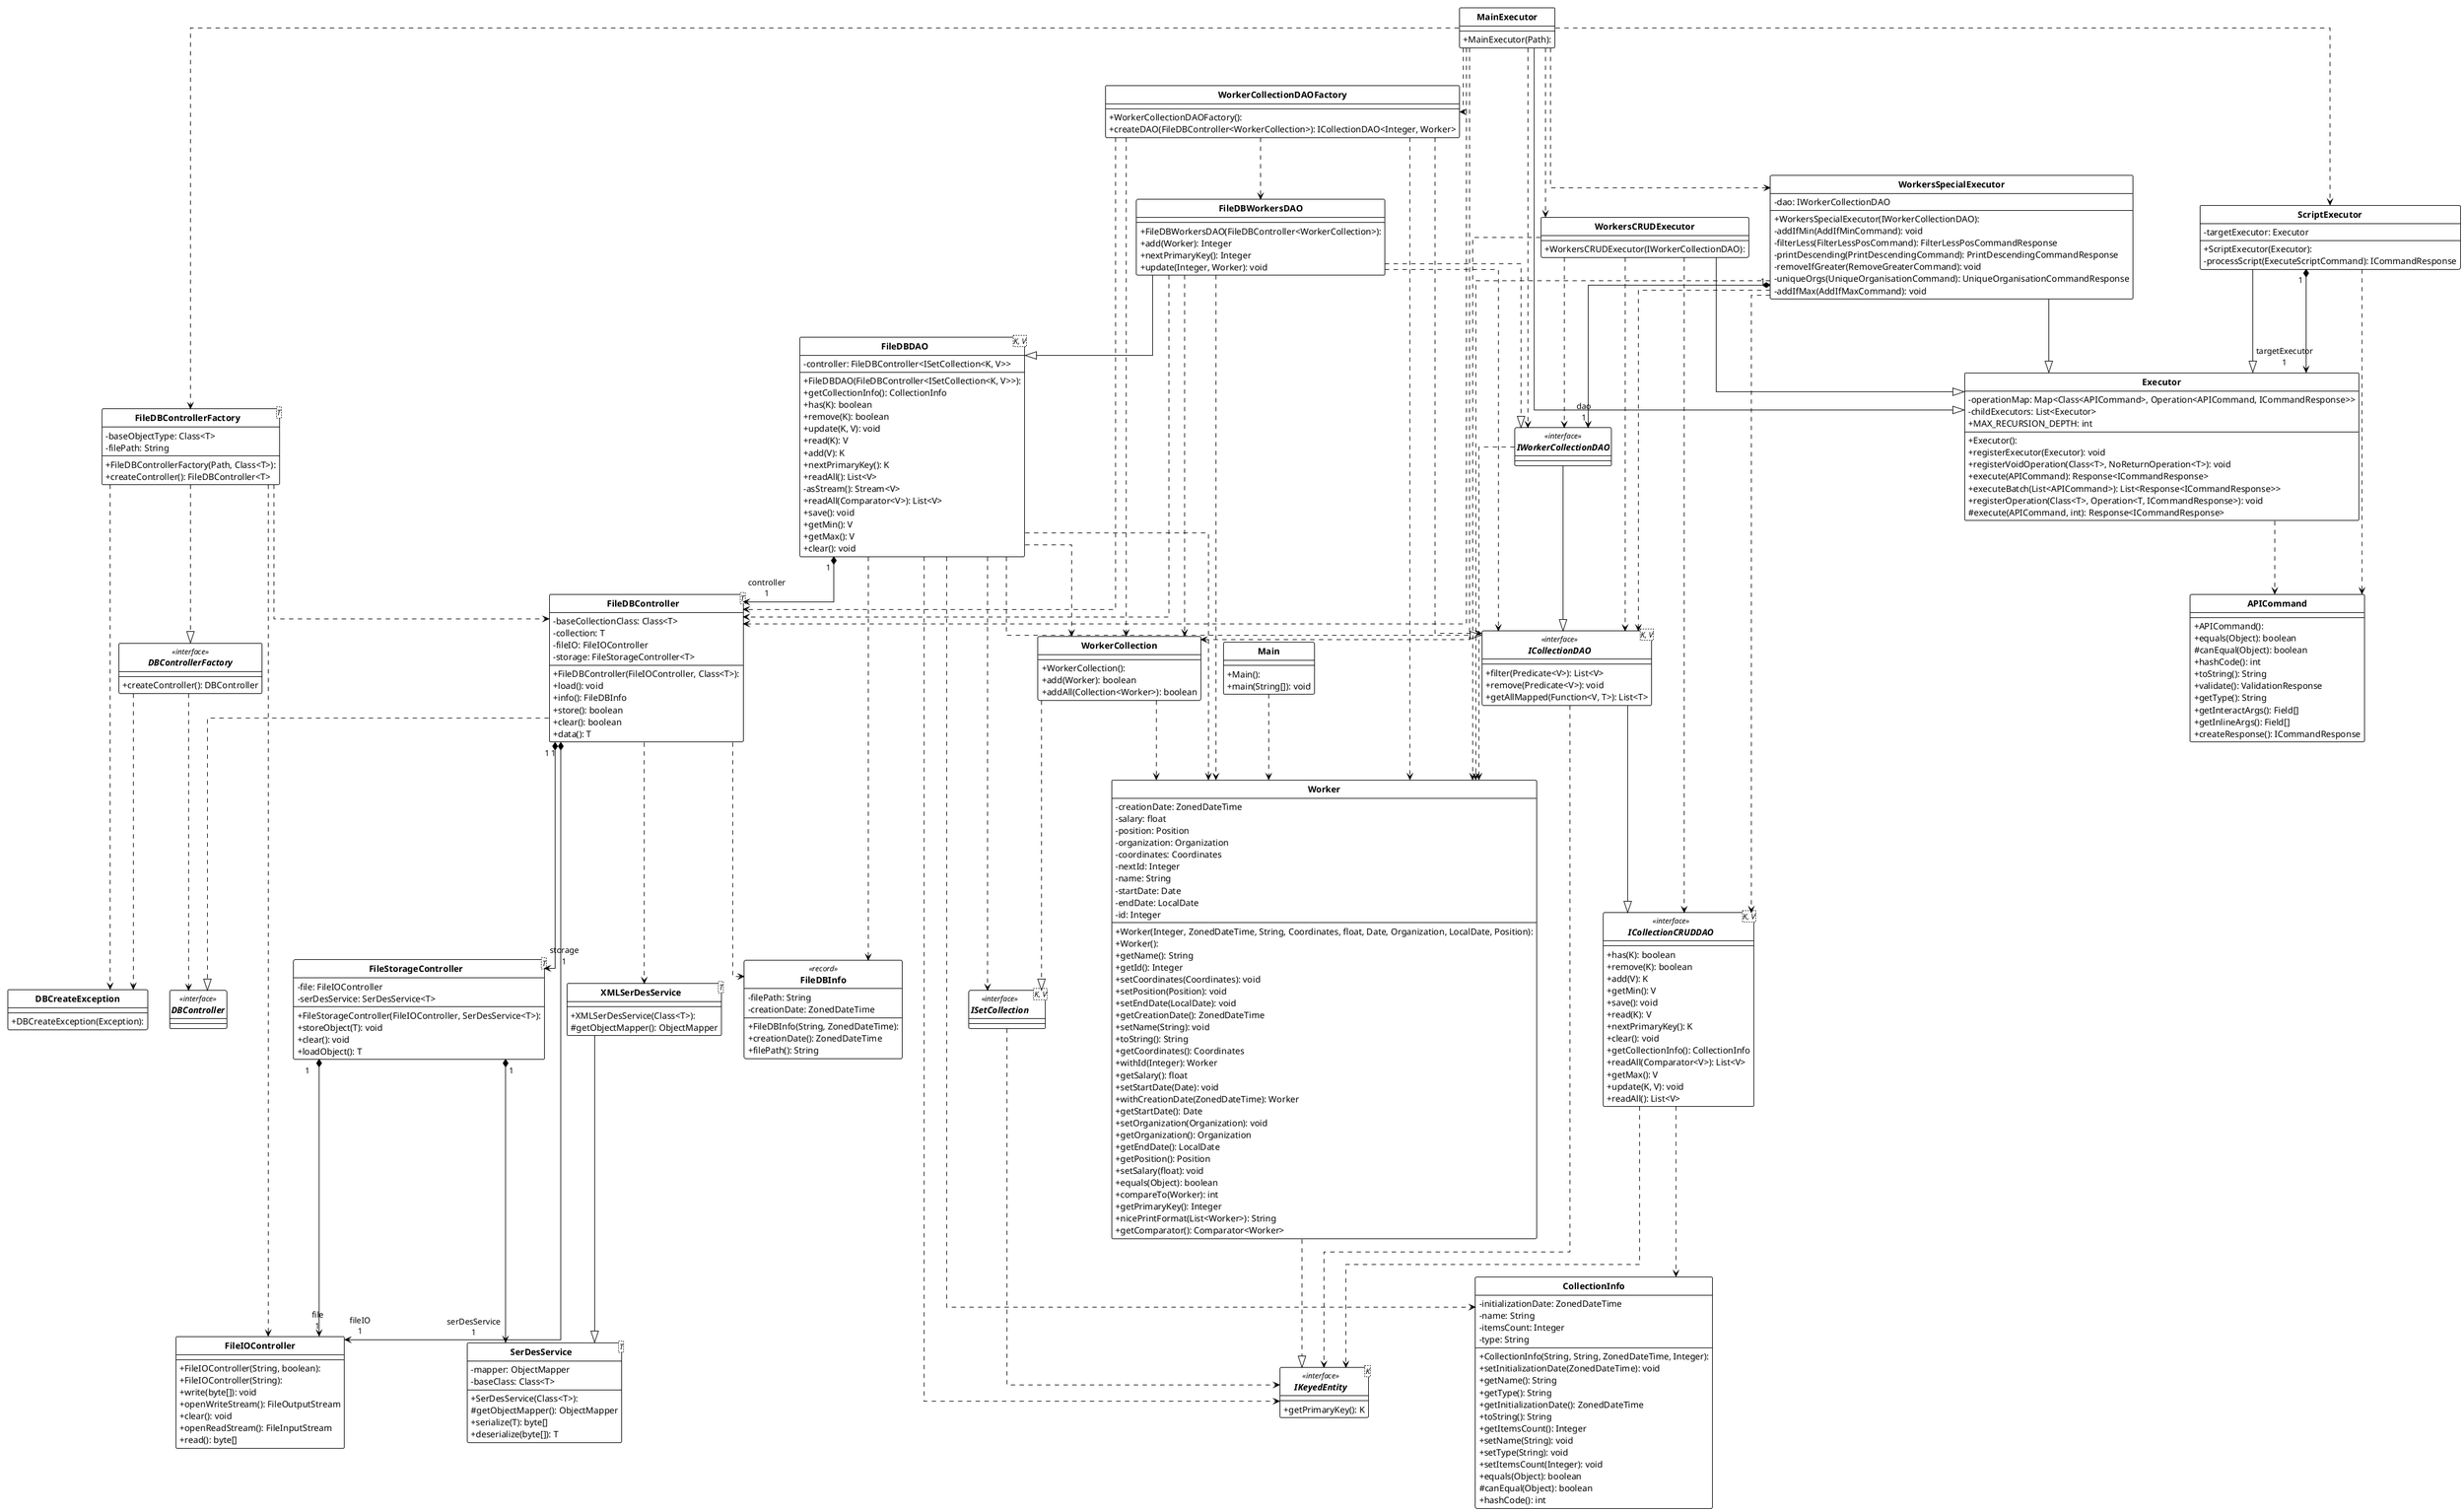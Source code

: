 
@startuml

!theme plain
top to bottom direction
skinparam linetype ortho
skinparam classAttributeIconSize 0
hide circle

<style>
classDiagram {
    class {
        header {
            FontStyle bold
        }
    }
}
</style>
!theme plain
top to bottom direction
skinparam linetype ortho

class APICommand {
  + APICommand(): 
  + equals(Object): boolean
  # canEqual(Object): boolean
  + hashCode(): int
  + toString(): String
  + validate(): ValidationResponse
  + getType(): String
  + getInteractArgs(): Field[]
  + getInlineArgs(): Field[]
  + createResponse(): ICommandResponse
}
class CollectionInfo {
  + CollectionInfo(String, String, ZonedDateTime, Integer): 
  - initializationDate: ZonedDateTime
  - name: String
  - itemsCount: Integer
  - type: String
  + setInitializationDate(ZonedDateTime): void
  + getName(): String
  + getType(): String
  + getInitializationDate(): ZonedDateTime
  + toString(): String
  + getItemsCount(): Integer
  + setName(String): void
  + setType(String): void
  + setItemsCount(Integer): void
  + equals(Object): boolean
  # canEqual(Object): boolean
  + hashCode(): int
}
interface DBController << interface >>
interface DBControllerFactory << interface >> {
  + createController(): DBController
}
class DBCreateException {
  + DBCreateException(Exception): 
}
class Executor {
  + Executor(): 
  - operationMap: Map<Class<APICommand>, Operation<APICommand, ICommandResponse>>
  - childExecutors: List<Executor>
  + MAX_RECURSION_DEPTH: int
  + registerExecutor(Executor): void
  + registerVoidOperation(Class<T>, NoReturnOperation<T>): void
  + execute(APICommand): Response<ICommandResponse>
  + executeBatch(List<APICommand>): List<Response<ICommandResponse>>
  + registerOperation(Class<T>, Operation<T, ICommandResponse>): void
  # execute(APICommand, int): Response<ICommandResponse>
}
class FileDBController<T> {
  + FileDBController(FileIOController, Class<T>): 
  - baseCollectionClass: Class<T>
  - collection: T
  - fileIO: FileIOController
  - storage: FileStorageController<T>
  + load(): void
  + info(): FileDBInfo
  + store(): boolean
  + clear(): boolean
  + data(): T
}
class FileDBControllerFactory<T> {
  + FileDBControllerFactory(Path, Class<T>): 
  - baseObjectType: Class<T>
  - filePath: String
  + createController(): FileDBController<T>
}
class FileDBDAO<K, V> {
  + FileDBDAO(FileDBController<ISetCollection<K, V>>): 
  - controller: FileDBController<ISetCollection<K, V>>
  + getCollectionInfo(): CollectionInfo
  + has(K): boolean
  + remove(K): boolean
  + update(K, V): void
  + read(K): V
  + add(V): K
  + nextPrimaryKey(): K
  + readAll(): List<V>
  - asStream(): Stream<V>
  + readAll(Comparator<V>): List<V>
  + save(): void
  + getMin(): V
  + getMax(): V
  + clear(): void
}
entity FileDBInfo << record >> {
  + FileDBInfo(String, ZonedDateTime): 
  - filePath: String
  - creationDate: ZonedDateTime
  + creationDate(): ZonedDateTime
  + filePath(): String
}
class FileDBWorkersDAO {
  + FileDBWorkersDAO(FileDBController<WorkerCollection>): 
  + add(Worker): Integer
  + nextPrimaryKey(): Integer
  + update(Integer, Worker): void
}
class FileIOController {
  + FileIOController(String, boolean): 
  + FileIOController(String): 
  + write(byte[]): void
  + openWriteStream(): FileOutputStream
  + clear(): void
  + openReadStream(): FileInputStream
  + read(): byte[]
}
class FileStorageController<T> {
  + FileStorageController(FileIOController, SerDesService<T>): 
  - file: FileIOController
  - serDesService: SerDesService<T>
  + storeObject(T): void
  + clear(): void
  + loadObject(): T
}
interface ICollectionCRUDDAO<K, V> << interface >> {
  + has(K): boolean
  + remove(K): boolean
  + add(V): K
  + getMin(): V
  + save(): void
  + read(K): V
  + nextPrimaryKey(): K
  + clear(): void
  + getCollectionInfo(): CollectionInfo
  + readAll(Comparator<V>): List<V>
  + getMax(): V
  + update(K, V): void
  + readAll(): List<V>
}
interface ICollectionDAO<K, V> << interface >> {
  + filter(Predicate<V>): List<V>
  + remove(Predicate<V>): void
  + getAllMapped(Function<V, T>): List<T>
}
interface IKeyedEntity<K> << interface >> {
  + getPrimaryKey(): K
}
interface ISetCollection<K, V> << interface >>
interface IWorkerCollectionDAO << interface >>
class Main {
  + Main(): 
  + main(String[]): void
}
class MainExecutor {
  + MainExecutor(Path): 
}
class ScriptExecutor {
  + ScriptExecutor(Executor): 
  - targetExecutor: Executor
  - processScript(ExecuteScriptCommand): ICommandResponse
}
class SerDesService<T> {
  + SerDesService(Class<T>): 
  - mapper: ObjectMapper
  - baseClass: Class<T>
  # getObjectMapper(): ObjectMapper
  + serialize(T): byte[]
  + deserialize(byte[]): T
}
class Worker {
  + Worker(Integer, ZonedDateTime, String, Coordinates, float, Date, Organization, LocalDate, Position): 
  + Worker(): 
  - creationDate: ZonedDateTime
  - salary: float
  - position: Position
  - organization: Organization
  - coordinates: Coordinates
  - nextId: Integer
  - name: String
  - startDate: Date
  - endDate: LocalDate
  - id: Integer
  + getName(): String
  + getId(): Integer
  + setCoordinates(Coordinates): void
  + setPosition(Position): void
  + setEndDate(LocalDate): void
  + getCreationDate(): ZonedDateTime
  + setName(String): void
  + toString(): String
  + getCoordinates(): Coordinates
  + withId(Integer): Worker
  + getSalary(): float
  + setStartDate(Date): void
  + withCreationDate(ZonedDateTime): Worker
  + getStartDate(): Date
  + setOrganization(Organization): void
  + getOrganization(): Organization
  + getEndDate(): LocalDate
  + getPosition(): Position
  + setSalary(float): void
  + equals(Object): boolean
  + compareTo(Worker): int
  + getPrimaryKey(): Integer
  + nicePrintFormat(List<Worker>): String
  + getComparator(): Comparator<Worker>
}
class WorkerCollection {
  + WorkerCollection(): 
  + add(Worker): boolean
  + addAll(Collection<Worker>): boolean
}
class WorkerCollectionDAOFactory {
  + WorkerCollectionDAOFactory(): 
  + createDAO(FileDBController<WorkerCollection>): ICollectionDAO<Integer, Worker>
}
class WorkersCRUDExecutor {
  + WorkersCRUDExecutor(IWorkerCollectionDAO): 
}
class WorkersSpecialExecutor {
  + WorkersSpecialExecutor(IWorkerCollectionDAO): 
  - dao: IWorkerCollectionDAO
  - addIfMin(AddIfMinCommand): void
  - filterLess(FilterLessPosCommand): FilterLessPosCommandResponse
  - printDescending(PrintDescendingCommand): PrintDescendingCommandResponse
  - removeIfGreater(RemoveGreaterCommand): void
  - uniqueOrgs(UniqueOrganisationCommand): UniqueOrganisationCommandResponse
  - addIfMax(AddIfMaxCommand): void
}
class XMLSerDesService<T> {
  + XMLSerDesService(Class<T>): 
  # getObjectMapper(): ObjectMapper
}

DBControllerFactory         ..>  DBController               
DBControllerFactory         ..>  DBCreateException          
Executor                    ..>  APICommand                 
FileDBController            ..^  DBController               
FileDBController            ..>  FileDBInfo                 
FileDBController           "1" *--> "fileIO\n1" FileIOController           
FileDBController           "1" *--> "storage\n1" FileStorageController      
FileDBController            ..>  XMLSerDesService           
FileDBControllerFactory     ..^  DBControllerFactory        
FileDBControllerFactory     ..>  DBCreateException          
FileDBControllerFactory     ..>  FileDBController           
FileDBControllerFactory     ..>  FileIOController           
FileDBDAO                   ..>  CollectionInfo             
FileDBDAO                  "1" *--> "controller\n1" FileDBController           
FileDBDAO                   ..>  FileDBInfo                 
FileDBDAO                   ..^  ICollectionDAO             
FileDBDAO                   ..>  IKeyedEntity               
FileDBDAO                   ..>  ISetCollection             
FileDBDAO                   ..>  Worker                     
FileDBDAO                   ..>  WorkerCollection           
FileDBWorkersDAO            ..>  FileDBController           
FileDBWorkersDAO            --^  FileDBDAO                  
FileDBWorkersDAO            ..>  ICollectionDAO             
FileDBWorkersDAO            ..^  IWorkerCollectionDAO       
FileDBWorkersDAO            ..>  Worker                     
FileDBWorkersDAO            ..>  WorkerCollection           
FileStorageController      "1" *--> "file\n1" FileIOController           
FileStorageController      "1" *--> "serDesService\n1" SerDesService              
ICollectionCRUDDAO          ..>  CollectionInfo             
ICollectionCRUDDAO          ..>  IKeyedEntity               
ICollectionDAO              --^  ICollectionCRUDDAO         
ICollectionDAO              ..>  IKeyedEntity               
ISetCollection              ..>  IKeyedEntity               
IWorkerCollectionDAO        --^  ICollectionDAO             
IWorkerCollectionDAO        ..>  Worker                     
Main                        ..>  Worker                     
MainExecutor                --^  Executor                   
MainExecutor                ..>  FileDBController           
MainExecutor                ..>  FileDBControllerFactory    
MainExecutor                ..>  IWorkerCollectionDAO       
MainExecutor                ..>  ScriptExecutor             
MainExecutor                ..>  WorkerCollection           
MainExecutor                ..>  WorkerCollectionDAOFactory 
MainExecutor                ..>  WorkersCRUDExecutor        
MainExecutor                ..>  WorkersSpecialExecutor     
ScriptExecutor              ..>  APICommand                 
ScriptExecutor              --^  Executor                   
ScriptExecutor             "1" *--> "targetExecutor\n1" Executor                   
Worker                      ..^  IKeyedEntity               
WorkerCollection            ..^  ISetCollection             
WorkerCollection            ..>  Worker                     
WorkerCollectionDAOFactory  ..>  FileDBController           
WorkerCollectionDAOFactory  ..>  FileDBWorkersDAO           
WorkerCollectionDAOFactory  ..>  ICollectionDAO             
WorkerCollectionDAOFactory  ..>  Worker                     
WorkerCollectionDAOFactory  ..>  WorkerCollection           
WorkersCRUDExecutor         --^  Executor                   
WorkersCRUDExecutor         ..>  ICollectionCRUDDAO         
WorkersCRUDExecutor         ..>  ICollectionDAO             
WorkersCRUDExecutor         ..>  IWorkerCollectionDAO       
WorkersCRUDExecutor         ..>  Worker                     
WorkersSpecialExecutor      --^  Executor                   
WorkersSpecialExecutor      ..>  ICollectionCRUDDAO         
WorkersSpecialExecutor      ..>  ICollectionDAO             
WorkersSpecialExecutor     "1" *--> "dao\n1" IWorkerCollectionDAO       
WorkersSpecialExecutor      ..>  Worker                     
XMLSerDesService            --^  SerDesService              
@enduml
